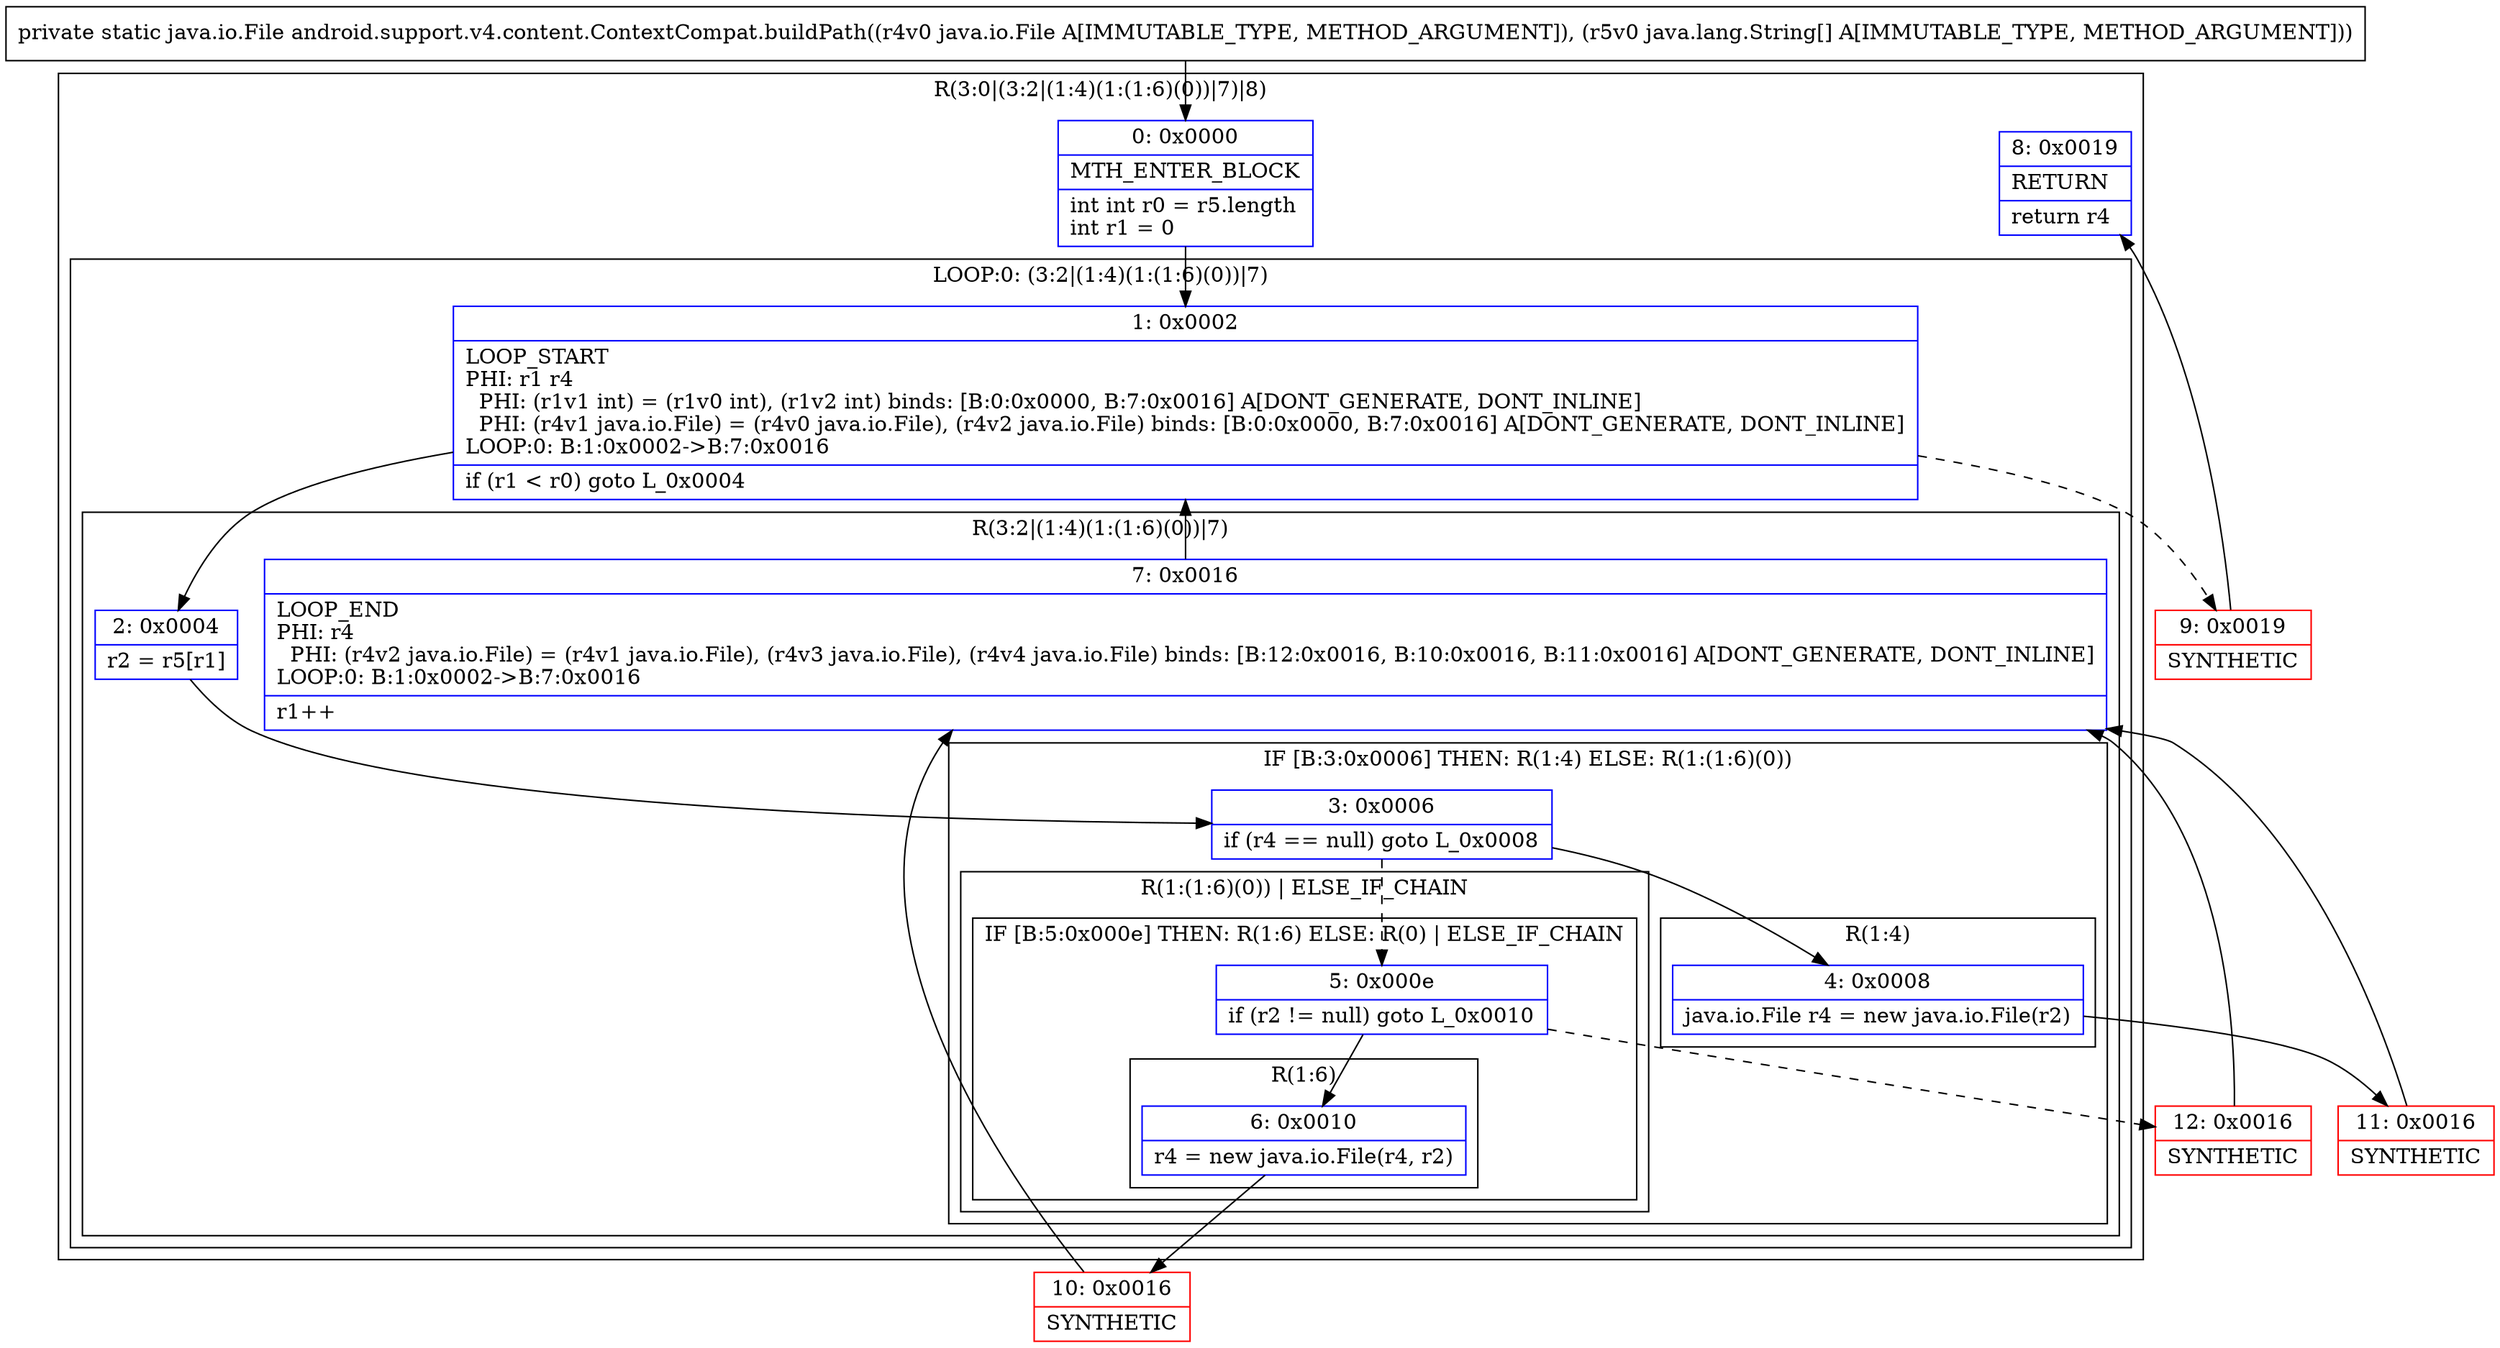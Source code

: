 digraph "CFG forandroid.support.v4.content.ContextCompat.buildPath(Ljava\/io\/File;[Ljava\/lang\/String;)Ljava\/io\/File;" {
subgraph cluster_Region_637353015 {
label = "R(3:0|(3:2|(1:4)(1:(1:6)(0))|7)|8)";
node [shape=record,color=blue];
Node_0 [shape=record,label="{0\:\ 0x0000|MTH_ENTER_BLOCK\l|int int r0 = r5.length\lint r1 = 0\l}"];
subgraph cluster_LoopRegion_1253021837 {
label = "LOOP:0: (3:2|(1:4)(1:(1:6)(0))|7)";
node [shape=record,color=blue];
Node_1 [shape=record,label="{1\:\ 0x0002|LOOP_START\lPHI: r1 r4 \l  PHI: (r1v1 int) = (r1v0 int), (r1v2 int) binds: [B:0:0x0000, B:7:0x0016] A[DONT_GENERATE, DONT_INLINE]\l  PHI: (r4v1 java.io.File) = (r4v0 java.io.File), (r4v2 java.io.File) binds: [B:0:0x0000, B:7:0x0016] A[DONT_GENERATE, DONT_INLINE]\lLOOP:0: B:1:0x0002\-\>B:7:0x0016\l|if (r1 \< r0) goto L_0x0004\l}"];
subgraph cluster_Region_1142838981 {
label = "R(3:2|(1:4)(1:(1:6)(0))|7)";
node [shape=record,color=blue];
Node_2 [shape=record,label="{2\:\ 0x0004|r2 = r5[r1]\l}"];
subgraph cluster_IfRegion_979317571 {
label = "IF [B:3:0x0006] THEN: R(1:4) ELSE: R(1:(1:6)(0))";
node [shape=record,color=blue];
Node_3 [shape=record,label="{3\:\ 0x0006|if (r4 == null) goto L_0x0008\l}"];
subgraph cluster_Region_370836390 {
label = "R(1:4)";
node [shape=record,color=blue];
Node_4 [shape=record,label="{4\:\ 0x0008|java.io.File r4 = new java.io.File(r2)\l}"];
}
subgraph cluster_Region_1581602210 {
label = "R(1:(1:6)(0)) | ELSE_IF_CHAIN\l";
node [shape=record,color=blue];
subgraph cluster_IfRegion_1754846487 {
label = "IF [B:5:0x000e] THEN: R(1:6) ELSE: R(0) | ELSE_IF_CHAIN\l";
node [shape=record,color=blue];
Node_5 [shape=record,label="{5\:\ 0x000e|if (r2 != null) goto L_0x0010\l}"];
subgraph cluster_Region_723400300 {
label = "R(1:6)";
node [shape=record,color=blue];
Node_6 [shape=record,label="{6\:\ 0x0010|r4 = new java.io.File(r4, r2)\l}"];
}
subgraph cluster_Region_1767606042 {
label = "R(0)";
node [shape=record,color=blue];
}
}
}
}
Node_7 [shape=record,label="{7\:\ 0x0016|LOOP_END\lPHI: r4 \l  PHI: (r4v2 java.io.File) = (r4v1 java.io.File), (r4v3 java.io.File), (r4v4 java.io.File) binds: [B:12:0x0016, B:10:0x0016, B:11:0x0016] A[DONT_GENERATE, DONT_INLINE]\lLOOP:0: B:1:0x0002\-\>B:7:0x0016\l|r1++\l}"];
}
}
Node_8 [shape=record,label="{8\:\ 0x0019|RETURN\l|return r4\l}"];
}
Node_9 [shape=record,color=red,label="{9\:\ 0x0019|SYNTHETIC\l}"];
Node_10 [shape=record,color=red,label="{10\:\ 0x0016|SYNTHETIC\l}"];
Node_11 [shape=record,color=red,label="{11\:\ 0x0016|SYNTHETIC\l}"];
Node_12 [shape=record,color=red,label="{12\:\ 0x0016|SYNTHETIC\l}"];
MethodNode[shape=record,label="{private static java.io.File android.support.v4.content.ContextCompat.buildPath((r4v0 java.io.File A[IMMUTABLE_TYPE, METHOD_ARGUMENT]), (r5v0 java.lang.String[] A[IMMUTABLE_TYPE, METHOD_ARGUMENT])) }"];
MethodNode -> Node_0;
Node_0 -> Node_1;
Node_1 -> Node_2;
Node_1 -> Node_9[style=dashed];
Node_2 -> Node_3;
Node_3 -> Node_4;
Node_3 -> Node_5[style=dashed];
Node_4 -> Node_11;
Node_5 -> Node_6;
Node_5 -> Node_12[style=dashed];
Node_6 -> Node_10;
Node_7 -> Node_1;
Node_9 -> Node_8;
Node_10 -> Node_7;
Node_11 -> Node_7;
Node_12 -> Node_7;
}


